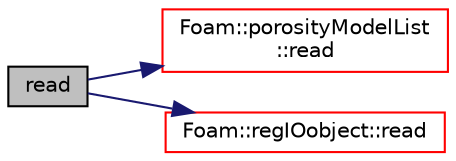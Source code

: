 digraph "read"
{
  bgcolor="transparent";
  edge [fontname="Helvetica",fontsize="10",labelfontname="Helvetica",labelfontsize="10"];
  node [fontname="Helvetica",fontsize="10",shape=record];
  rankdir="LR";
  Node307 [label="read",height=0.2,width=0.4,color="black", fillcolor="grey75", style="filled", fontcolor="black"];
  Node307 -> Node308 [color="midnightblue",fontsize="10",style="solid",fontname="Helvetica"];
  Node308 [label="Foam::porosityModelList\l::read",height=0.2,width=0.4,color="red",URL="$a22709.html#a6ce0c64db98eb6144d363dbfc86104eb",tooltip="Read dictionary. "];
  Node307 -> Node511 [color="midnightblue",fontsize="10",style="solid",fontname="Helvetica"];
  Node511 [label="Foam::regIOobject::read",height=0.2,width=0.4,color="red",URL="$a27441.html#af816873151ddb0126e98bb2f914d8ed5",tooltip="Read object. "];
}
